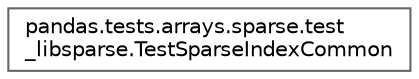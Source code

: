 digraph "Graphical Class Hierarchy"
{
 // LATEX_PDF_SIZE
  bgcolor="transparent";
  edge [fontname=Helvetica,fontsize=10,labelfontname=Helvetica,labelfontsize=10];
  node [fontname=Helvetica,fontsize=10,shape=box,height=0.2,width=0.4];
  rankdir="LR";
  Node0 [id="Node000000",label="pandas.tests.arrays.sparse.test\l_libsparse.TestSparseIndexCommon",height=0.2,width=0.4,color="grey40", fillcolor="white", style="filled",URL="$d2/ded/classpandas_1_1tests_1_1arrays_1_1sparse_1_1test__libsparse_1_1TestSparseIndexCommon.html",tooltip=" "];
}
